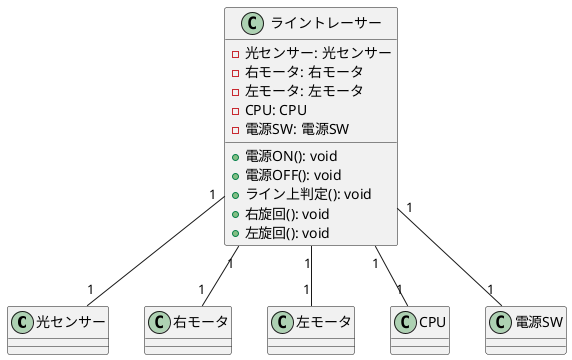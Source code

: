 @startuml 演習6‐5‐1
class 光センサー
class 右モータ
class 左モータ
class CPU
class 電源SW

class ライントレーサー {
  - 光センサー: 光センサー
  - 右モータ: 右モータ
  - 左モータ: 左モータ
  - CPU: CPU
  - 電源SW: 電源SW
  + 電源ON(): void
  + 電源OFF(): void
  + ライン上判定(): void
  + 右旋回(): void
  + 左旋回(): void
}

ライントレーサー "1"--"1" 光センサー
ライントレーサー "1"--"1" 右モータ
ライントレーサー "1"--"1" 左モータ
ライントレーサー "1"--"1" CPU
ライントレーサー "1"--"1" 電源SW
@enduml

